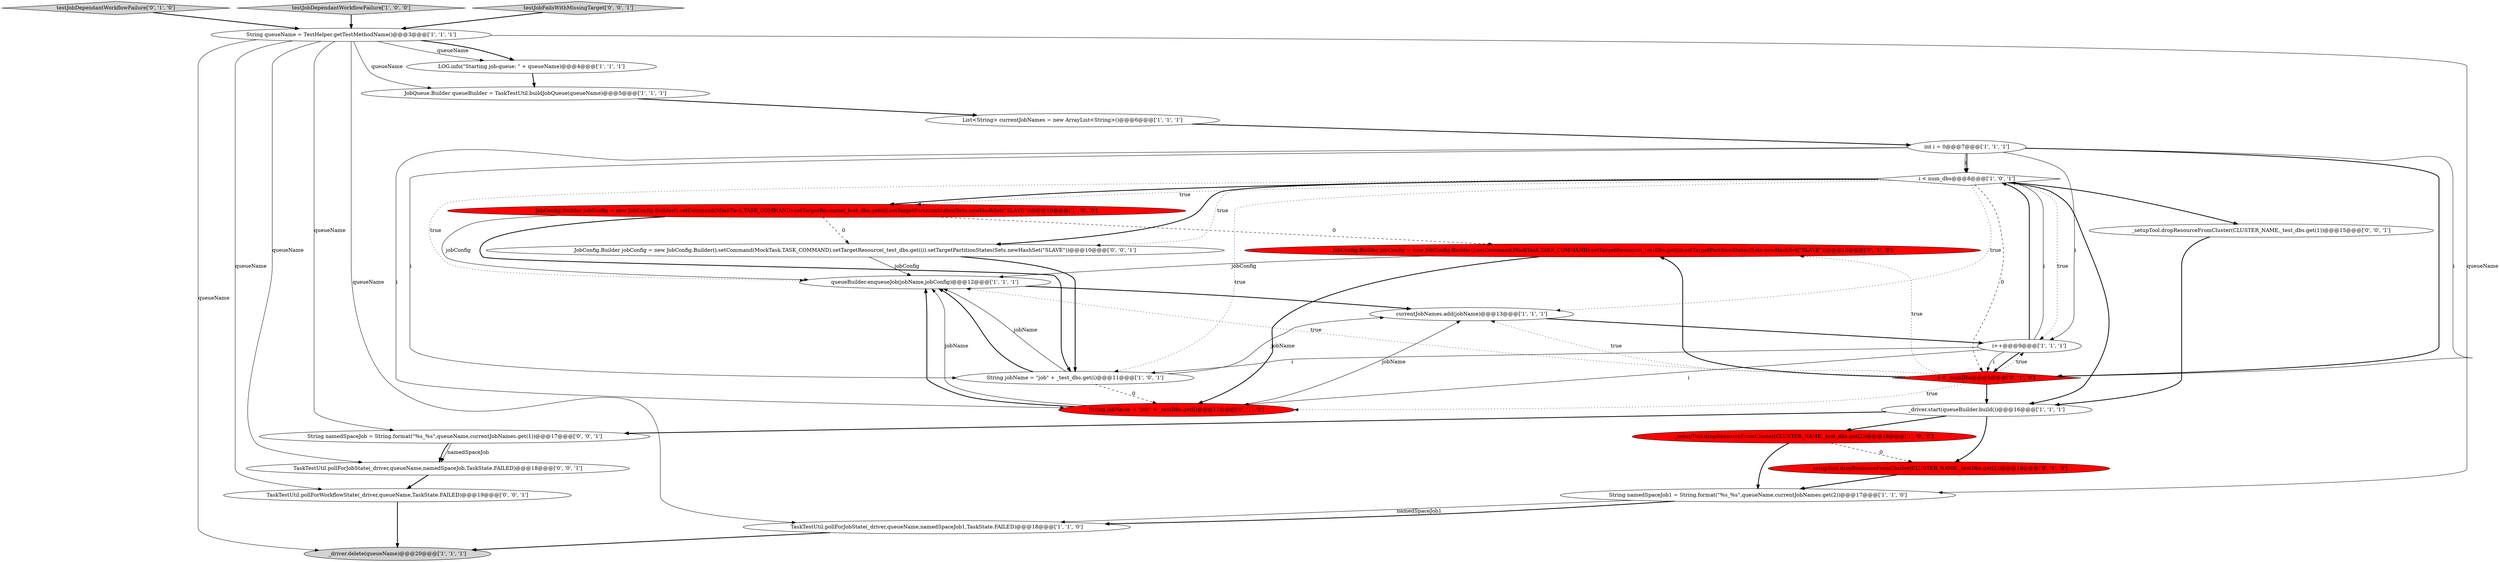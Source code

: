 digraph {
1 [style = filled, label = "_setupTool.dropResourceFromCluster(CLUSTER_NAME,_test_dbs.get(2))@@@16@@@['1', '0', '0']", fillcolor = red, shape = ellipse image = "AAA1AAABBB1BBB"];
9 [style = filled, label = "i < num_dbs@@@8@@@['1', '0', '1']", fillcolor = white, shape = diamond image = "AAA0AAABBB1BBB"];
8 [style = filled, label = "String queueName = TestHelper.getTestMethodName()@@@3@@@['1', '1', '1']", fillcolor = white, shape = ellipse image = "AAA0AAABBB1BBB"];
18 [style = filled, label = "JobConfig.Builder jobConfig = new JobConfig.Builder().setCommand(MockTask.TASK_COMMAND).setTargetResource(_testDbs.get(i)).setTargetPartitionStates(Sets.newHashSet(\"SLAVE\"))@@@10@@@['0', '1', '0']", fillcolor = red, shape = ellipse image = "AAA1AAABBB2BBB"];
21 [style = filled, label = "testJobDependantWorkflowFailure['0', '1', '0']", fillcolor = lightgray, shape = diamond image = "AAA0AAABBB2BBB"];
22 [style = filled, label = "_setupTool.dropResourceFromCluster(CLUSTER_NAME,_test_dbs.get(1))@@@15@@@['0', '0', '1']", fillcolor = white, shape = ellipse image = "AAA0AAABBB3BBB"];
26 [style = filled, label = "TaskTestUtil.pollForWorkflowState(_driver,queueName,TaskState.FAILED)@@@19@@@['0', '0', '1']", fillcolor = white, shape = ellipse image = "AAA0AAABBB3BBB"];
6 [style = filled, label = "_driver.delete(queueName)@@@20@@@['1', '1', '1']", fillcolor = lightgray, shape = ellipse image = "AAA0AAABBB1BBB"];
12 [style = filled, label = "_driver.start(queueBuilder.build())@@@16@@@['1', '1', '1']", fillcolor = white, shape = ellipse image = "AAA0AAABBB1BBB"];
15 [style = filled, label = "JobConfig.Builder jobConfig = new JobConfig.Builder().setCommand(MockTask.TASK_COMMAND).setTargetResource(_test_dbs.get(i)).setTargetPartitionStates(Sets.newHashSet(\"SLAVE\"))@@@10@@@['1', '0', '0']", fillcolor = red, shape = ellipse image = "AAA1AAABBB1BBB"];
3 [style = filled, label = "i++@@@9@@@['1', '1', '1']", fillcolor = white, shape = ellipse image = "AAA0AAABBB1BBB"];
5 [style = filled, label = "currentJobNames.add(jobName)@@@13@@@['1', '1', '1']", fillcolor = white, shape = ellipse image = "AAA0AAABBB1BBB"];
13 [style = filled, label = "List<String> currentJobNames = new ArrayList<String>()@@@6@@@['1', '1', '1']", fillcolor = white, shape = ellipse image = "AAA0AAABBB1BBB"];
16 [style = filled, label = "LOG.info(\"Starting job-queue: \" + queueName)@@@4@@@['1', '1', '1']", fillcolor = white, shape = ellipse image = "AAA0AAABBB1BBB"];
24 [style = filled, label = "JobConfig.Builder jobConfig = new JobConfig.Builder().setCommand(MockTask.TASK_COMMAND).setTargetResource(_test_dbs.get(i)).setTargetPartitionStates(Sets.newHashSet(\"SLAVE\"))@@@10@@@['0', '0', '1']", fillcolor = white, shape = ellipse image = "AAA0AAABBB3BBB"];
14 [style = filled, label = "testJobDependantWorkflowFailure['1', '0', '0']", fillcolor = lightgray, shape = diamond image = "AAA0AAABBB1BBB"];
20 [style = filled, label = "_setupTool.dropResourceFromCluster(CLUSTER_NAME,_testDbs.get(2))@@@16@@@['0', '1', '0']", fillcolor = red, shape = ellipse image = "AAA1AAABBB2BBB"];
7 [style = filled, label = "queueBuilder.enqueueJob(jobName,jobConfig)@@@12@@@['1', '1', '1']", fillcolor = white, shape = ellipse image = "AAA0AAABBB1BBB"];
19 [style = filled, label = "i < _numDbs@@@8@@@['0', '1', '0']", fillcolor = red, shape = diamond image = "AAA1AAABBB2BBB"];
2 [style = filled, label = "int i = 0@@@7@@@['1', '1', '1']", fillcolor = white, shape = ellipse image = "AAA0AAABBB1BBB"];
4 [style = filled, label = "String jobName = \"job\" + _test_dbs.get(i)@@@11@@@['1', '0', '1']", fillcolor = white, shape = ellipse image = "AAA0AAABBB1BBB"];
27 [style = filled, label = "TaskTestUtil.pollForJobState(_driver,queueName,namedSpaceJob,TaskState.FAILED)@@@18@@@['0', '0', '1']", fillcolor = white, shape = ellipse image = "AAA0AAABBB3BBB"];
11 [style = filled, label = "String namedSpaceJob1 = String.format(\"%s_%s\",queueName,currentJobNames.get(2))@@@17@@@['1', '1', '0']", fillcolor = white, shape = ellipse image = "AAA0AAABBB1BBB"];
25 [style = filled, label = "String namedSpaceJob = String.format(\"%s_%s\",queueName,currentJobNames.get(1))@@@17@@@['0', '0', '1']", fillcolor = white, shape = ellipse image = "AAA0AAABBB3BBB"];
10 [style = filled, label = "JobQueue.Builder queueBuilder = TaskTestUtil.buildJobQueue(queueName)@@@5@@@['1', '1', '1']", fillcolor = white, shape = ellipse image = "AAA0AAABBB1BBB"];
17 [style = filled, label = "String jobName = \"job\" + _testDbs.get(i)@@@11@@@['0', '1', '0']", fillcolor = red, shape = ellipse image = "AAA1AAABBB2BBB"];
0 [style = filled, label = "TaskTestUtil.pollForJobState(_driver,queueName,namedSpaceJob1,TaskState.FAILED)@@@18@@@['1', '1', '0']", fillcolor = white, shape = ellipse image = "AAA0AAABBB1BBB"];
23 [style = filled, label = "testJobFailsWithMissingTarget['0', '0', '1']", fillcolor = lightgray, shape = diamond image = "AAA0AAABBB3BBB"];
9->22 [style = bold, label=""];
8->27 [style = solid, label="queueName"];
5->3 [style = bold, label=""];
8->16 [style = bold, label=""];
17->7 [style = solid, label="jobName"];
2->9 [style = solid, label="i"];
8->25 [style = solid, label="queueName"];
19->18 [style = bold, label=""];
2->19 [style = bold, label=""];
17->5 [style = solid, label="jobName"];
19->12 [style = bold, label=""];
4->17 [style = dashed, label="0"];
2->19 [style = solid, label="i"];
16->10 [style = bold, label=""];
8->11 [style = solid, label="queueName"];
0->6 [style = bold, label=""];
19->17 [style = dotted, label="true"];
3->19 [style = solid, label="i"];
15->24 [style = dashed, label="0"];
11->0 [style = solid, label="namedSpaceJob1"];
15->18 [style = dashed, label="0"];
19->18 [style = dotted, label="true"];
21->8 [style = bold, label=""];
18->7 [style = solid, label="jobConfig"];
18->17 [style = bold, label=""];
8->6 [style = solid, label="queueName"];
12->20 [style = bold, label=""];
2->9 [style = bold, label=""];
20->11 [style = bold, label=""];
8->16 [style = solid, label="queueName"];
23->8 [style = bold, label=""];
26->6 [style = bold, label=""];
19->7 [style = dotted, label="true"];
12->1 [style = bold, label=""];
2->3 [style = solid, label="i"];
4->7 [style = bold, label=""];
4->5 [style = solid, label="jobName"];
1->11 [style = bold, label=""];
3->4 [style = solid, label="i"];
1->20 [style = dashed, label="0"];
17->7 [style = bold, label=""];
3->9 [style = bold, label=""];
25->27 [style = bold, label=""];
9->19 [style = dashed, label="0"];
3->17 [style = solid, label="i"];
3->9 [style = solid, label="i"];
7->5 [style = bold, label=""];
11->0 [style = bold, label=""];
24->4 [style = bold, label=""];
9->5 [style = dotted, label="true"];
9->24 [style = dotted, label="true"];
10->13 [style = bold, label=""];
3->19 [style = bold, label=""];
19->3 [style = dotted, label="true"];
9->15 [style = bold, label=""];
22->12 [style = bold, label=""];
12->25 [style = bold, label=""];
2->4 [style = solid, label="i"];
15->4 [style = bold, label=""];
19->5 [style = dotted, label="true"];
8->0 [style = solid, label="queueName"];
9->4 [style = dotted, label="true"];
9->15 [style = dotted, label="true"];
14->8 [style = bold, label=""];
9->12 [style = bold, label=""];
4->7 [style = solid, label="jobName"];
9->3 [style = dotted, label="true"];
2->17 [style = solid, label="i"];
9->7 [style = dotted, label="true"];
8->10 [style = solid, label="queueName"];
24->7 [style = solid, label="jobConfig"];
25->27 [style = solid, label="namedSpaceJob"];
9->24 [style = bold, label=""];
8->26 [style = solid, label="queueName"];
13->2 [style = bold, label=""];
27->26 [style = bold, label=""];
15->7 [style = solid, label="jobConfig"];
}
